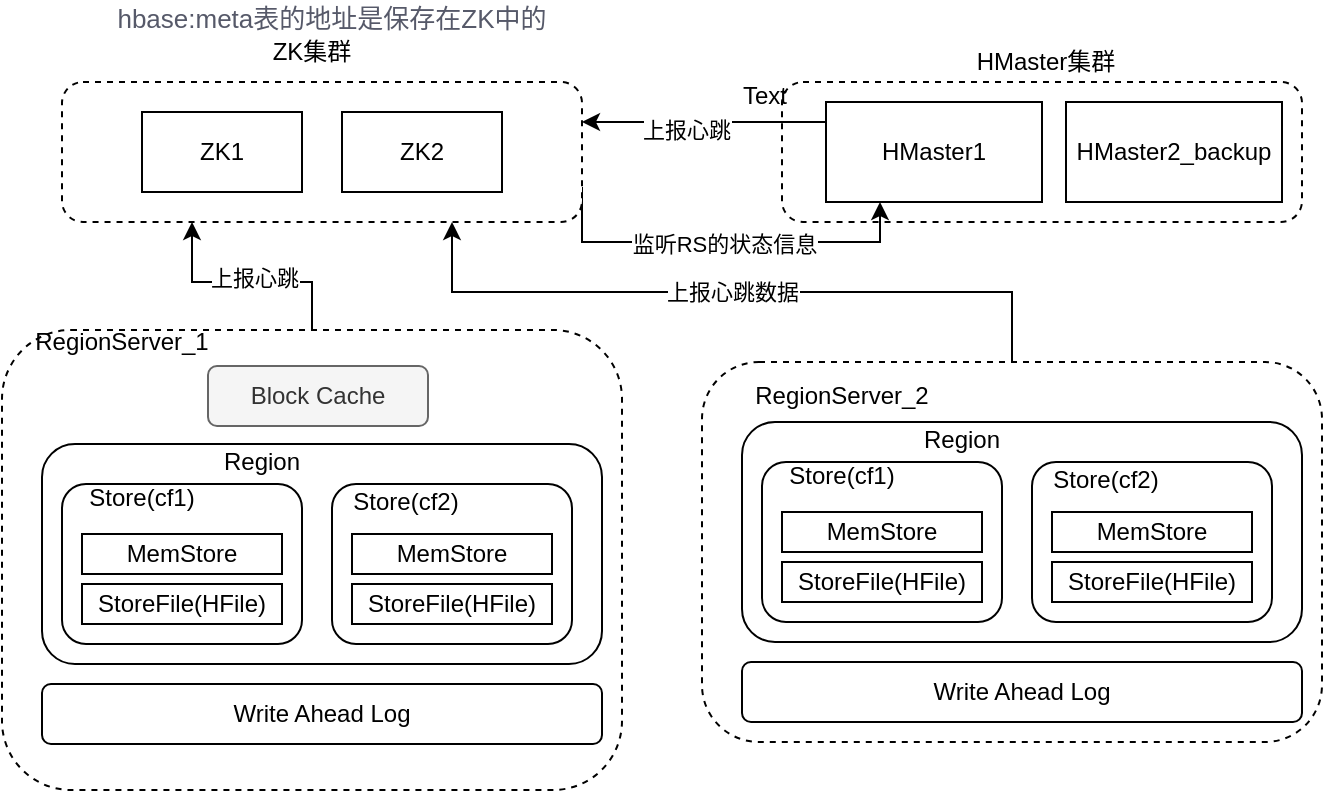 <mxfile version="13.1.1" type="github">
  <diagram id="aulxN4eOuPWsLyGqAV_t" name="Page-1">
    <mxGraphModel dx="946" dy="541" grid="1" gridSize="10" guides="1" tooltips="1" connect="1" arrows="1" fold="1" page="1" pageScale="1" pageWidth="827" pageHeight="1169" math="0" shadow="0">
      <root>
        <mxCell id="0" />
        <mxCell id="1" parent="0" />
        <mxCell id="D-ygo-tocBprTAZBaIi5-5" value="" style="rounded=1;whiteSpace=wrap;html=1;dashed=1;" parent="1" vertex="1">
          <mxGeometry x="470" y="200" width="260" height="70" as="geometry" />
        </mxCell>
        <mxCell id="D-ygo-tocBprTAZBaIi5-77" style="edgeStyle=orthogonalEdgeStyle;rounded=0;orthogonalLoop=1;jettySize=auto;html=1;exitX=1;exitY=0.75;exitDx=0;exitDy=0;entryX=0.25;entryY=1;entryDx=0;entryDy=0;" parent="1" source="D-ygo-tocBprTAZBaIi5-1" target="D-ygo-tocBprTAZBaIi5-3" edge="1">
          <mxGeometry relative="1" as="geometry">
            <Array as="points">
              <mxPoint x="370" y="280" />
              <mxPoint x="519" y="280" />
            </Array>
          </mxGeometry>
        </mxCell>
        <mxCell id="D-ygo-tocBprTAZBaIi5-79" value="监听RS的状态信息" style="edgeLabel;html=1;align=center;verticalAlign=middle;resizable=0;points=[];" parent="D-ygo-tocBprTAZBaIi5-77" vertex="1" connectable="0">
          <mxGeometry x="0.66" relative="1" as="geometry">
            <mxPoint x="-64.5" y="1" as="offset" />
          </mxGeometry>
        </mxCell>
        <mxCell id="D-ygo-tocBprTAZBaIi5-1" value="" style="rounded=1;whiteSpace=wrap;html=1;dashed=1;" parent="1" vertex="1">
          <mxGeometry x="110" y="200" width="260" height="70" as="geometry" />
        </mxCell>
        <mxCell id="r38YEO-rOw_JLl0IIFgY-1" value="ZK1" style="rounded=0;whiteSpace=wrap;html=1;" parent="1" vertex="1">
          <mxGeometry x="150" y="215" width="80" height="40" as="geometry" />
        </mxCell>
        <mxCell id="r38YEO-rOw_JLl0IIFgY-2" value="ZK2" style="rounded=0;whiteSpace=wrap;html=1;" parent="1" vertex="1">
          <mxGeometry x="250" y="215" width="80" height="40" as="geometry" />
        </mxCell>
        <mxCell id="D-ygo-tocBprTAZBaIi5-2" value="ZK集群" style="text;html=1;strokeColor=none;fillColor=none;align=center;verticalAlign=middle;whiteSpace=wrap;rounded=0;dashed=1;" parent="1" vertex="1">
          <mxGeometry x="200" y="175" width="70" height="20" as="geometry" />
        </mxCell>
        <mxCell id="D-ygo-tocBprTAZBaIi5-7" style="edgeStyle=orthogonalEdgeStyle;rounded=0;orthogonalLoop=1;jettySize=auto;html=1;exitX=0;exitY=0.5;exitDx=0;exitDy=0;" parent="1" source="D-ygo-tocBprTAZBaIi5-3" edge="1">
          <mxGeometry relative="1" as="geometry">
            <mxPoint x="370" y="220" as="targetPoint" />
            <Array as="points">
              <mxPoint x="492" y="220" />
              <mxPoint x="370" y="220" />
            </Array>
          </mxGeometry>
        </mxCell>
        <mxCell id="D-ygo-tocBprTAZBaIi5-74" value="上报心跳" style="edgeLabel;html=1;align=center;verticalAlign=middle;resizable=0;points=[];" parent="D-ygo-tocBprTAZBaIi5-7" vertex="1" connectable="0">
          <mxGeometry x="0.246" y="4" relative="1" as="geometry">
            <mxPoint as="offset" />
          </mxGeometry>
        </mxCell>
        <mxCell id="D-ygo-tocBprTAZBaIi5-3" value="HMaster1" style="rounded=0;whiteSpace=wrap;html=1;" parent="1" vertex="1">
          <mxGeometry x="492" y="210" width="108" height="50" as="geometry" />
        </mxCell>
        <mxCell id="D-ygo-tocBprTAZBaIi5-4" value="HMaster2_backup" style="rounded=0;whiteSpace=wrap;html=1;" parent="1" vertex="1">
          <mxGeometry x="612" y="210" width="108" height="50" as="geometry" />
        </mxCell>
        <mxCell id="D-ygo-tocBprTAZBaIi5-6" value="HMaster集群" style="text;html=1;strokeColor=none;fillColor=none;align=center;verticalAlign=middle;whiteSpace=wrap;rounded=0;dashed=1;" parent="1" vertex="1">
          <mxGeometry x="562" y="180" width="80" height="20" as="geometry" />
        </mxCell>
        <mxCell id="D-ygo-tocBprTAZBaIi5-71" style="edgeStyle=orthogonalEdgeStyle;rounded=0;orthogonalLoop=1;jettySize=auto;html=1;exitX=0.5;exitY=0;exitDx=0;exitDy=0;entryX=0.25;entryY=1;entryDx=0;entryDy=0;" parent="1" source="D-ygo-tocBprTAZBaIi5-8" target="D-ygo-tocBprTAZBaIi5-1" edge="1">
          <mxGeometry relative="1" as="geometry">
            <Array as="points">
              <mxPoint x="235" y="300" />
              <mxPoint x="175" y="300" />
            </Array>
          </mxGeometry>
        </mxCell>
        <mxCell id="D-ygo-tocBprTAZBaIi5-73" value="上报心跳" style="edgeLabel;html=1;align=center;verticalAlign=middle;resizable=0;points=[];" parent="D-ygo-tocBprTAZBaIi5-71" vertex="1" connectable="0">
          <mxGeometry x="-0.061" y="-2" relative="1" as="geometry">
            <mxPoint as="offset" />
          </mxGeometry>
        </mxCell>
        <mxCell id="D-ygo-tocBprTAZBaIi5-8" value="" style="rounded=1;whiteSpace=wrap;html=1;dashed=1;" parent="1" vertex="1">
          <mxGeometry x="80" y="324" width="310" height="230" as="geometry" />
        </mxCell>
        <mxCell id="D-ygo-tocBprTAZBaIi5-9" value="" style="rounded=1;whiteSpace=wrap;html=1;" parent="1" vertex="1">
          <mxGeometry x="100" y="381" width="280" height="110" as="geometry" />
        </mxCell>
        <mxCell id="D-ygo-tocBprTAZBaIi5-12" value="Region" style="text;html=1;strokeColor=none;fillColor=none;align=center;verticalAlign=middle;whiteSpace=wrap;rounded=0;" parent="1" vertex="1">
          <mxGeometry x="170" y="380" width="80" height="20" as="geometry" />
        </mxCell>
        <mxCell id="D-ygo-tocBprTAZBaIi5-13" value="RegionServer_1" style="text;html=1;strokeColor=none;fillColor=none;align=center;verticalAlign=middle;whiteSpace=wrap;rounded=0;" parent="1" vertex="1">
          <mxGeometry x="90" y="320" width="100" height="20" as="geometry" />
        </mxCell>
        <mxCell id="D-ygo-tocBprTAZBaIi5-20" value="&lt;span style=&quot;box-sizing: border-box ; color: rgb(86 , 89 , 105) ; background-color: rgb(255 , 255 , 255)&quot;&gt;&lt;font style=&quot;font-size: 13px&quot;&gt;hbase:meta表的地址是保存在ZK中的&lt;/font&gt;&lt;/span&gt;" style="text;html=1;strokeColor=none;fillColor=none;align=center;verticalAlign=middle;whiteSpace=wrap;rounded=0;" parent="1" vertex="1">
          <mxGeometry x="125" y="160" width="240" height="15" as="geometry" />
        </mxCell>
        <mxCell id="D-ygo-tocBprTAZBaIi5-21" value="" style="rounded=1;whiteSpace=wrap;html=1;" parent="1" vertex="1">
          <mxGeometry x="110" y="401" width="120" height="80" as="geometry" />
        </mxCell>
        <mxCell id="D-ygo-tocBprTAZBaIi5-10" value="StoreFile(HFile)" style="rounded=0;whiteSpace=wrap;html=1;" parent="1" vertex="1">
          <mxGeometry x="120" y="451" width="100" height="20" as="geometry" />
        </mxCell>
        <mxCell id="D-ygo-tocBprTAZBaIi5-22" value="" style="rounded=1;whiteSpace=wrap;html=1;" parent="1" vertex="1">
          <mxGeometry x="245" y="401" width="120" height="80" as="geometry" />
        </mxCell>
        <mxCell id="D-ygo-tocBprTAZBaIi5-11" value="HFile" style="rounded=0;whiteSpace=wrap;html=1;" parent="1" vertex="1">
          <mxGeometry x="260" y="451" width="60" height="20" as="geometry" />
        </mxCell>
        <mxCell id="D-ygo-tocBprTAZBaIi5-23" value="Store(cf1)" style="text;html=1;strokeColor=none;fillColor=none;align=center;verticalAlign=middle;whiteSpace=wrap;rounded=0;" parent="1" vertex="1">
          <mxGeometry x="130" y="398" width="40" height="20" as="geometry" />
        </mxCell>
        <mxCell id="D-ygo-tocBprTAZBaIi5-24" value="Store(cf2)" style="text;html=1;strokeColor=none;fillColor=none;align=center;verticalAlign=middle;whiteSpace=wrap;rounded=0;" parent="1" vertex="1">
          <mxGeometry x="262" y="400" width="40" height="20" as="geometry" />
        </mxCell>
        <mxCell id="D-ygo-tocBprTAZBaIi5-25" value="MemStore" style="rounded=1;whiteSpace=wrap;html=1;arcSize=0;" parent="1" vertex="1">
          <mxGeometry x="120" y="426" width="100" height="20" as="geometry" />
        </mxCell>
        <mxCell id="D-ygo-tocBprTAZBaIi5-39" value="StoreFile(HFile)" style="rounded=0;whiteSpace=wrap;html=1;" parent="1" vertex="1">
          <mxGeometry x="255" y="451" width="100" height="20" as="geometry" />
        </mxCell>
        <mxCell id="D-ygo-tocBprTAZBaIi5-40" value="MemStore" style="rounded=1;whiteSpace=wrap;html=1;arcSize=0;" parent="1" vertex="1">
          <mxGeometry x="255" y="426" width="100" height="20" as="geometry" />
        </mxCell>
        <mxCell id="D-ygo-tocBprTAZBaIi5-54" value="Write Ahead Log" style="rounded=1;whiteSpace=wrap;html=1;" parent="1" vertex="1">
          <mxGeometry x="100" y="501" width="280" height="30" as="geometry" />
        </mxCell>
        <mxCell id="D-ygo-tocBprTAZBaIi5-72" value="上报心跳数据" style="edgeStyle=orthogonalEdgeStyle;rounded=0;orthogonalLoop=1;jettySize=auto;html=1;exitX=0.5;exitY=0;exitDx=0;exitDy=0;entryX=0.75;entryY=1;entryDx=0;entryDy=0;" parent="1" source="D-ygo-tocBprTAZBaIi5-57" target="D-ygo-tocBprTAZBaIi5-1" edge="1">
          <mxGeometry relative="1" as="geometry" />
        </mxCell>
        <mxCell id="D-ygo-tocBprTAZBaIi5-57" value="" style="rounded=1;whiteSpace=wrap;html=1;dashed=1;" parent="1" vertex="1">
          <mxGeometry x="430" y="340" width="310" height="190" as="geometry" />
        </mxCell>
        <mxCell id="D-ygo-tocBprTAZBaIi5-58" value="" style="rounded=1;whiteSpace=wrap;html=1;" parent="1" vertex="1">
          <mxGeometry x="450" y="370" width="280" height="110" as="geometry" />
        </mxCell>
        <mxCell id="D-ygo-tocBprTAZBaIi5-59" value="Region" style="text;html=1;strokeColor=none;fillColor=none;align=center;verticalAlign=middle;whiteSpace=wrap;rounded=0;" parent="1" vertex="1">
          <mxGeometry x="520" y="369" width="80" height="20" as="geometry" />
        </mxCell>
        <mxCell id="D-ygo-tocBprTAZBaIi5-60" value="RegionServer_2" style="text;html=1;strokeColor=none;fillColor=none;align=center;verticalAlign=middle;whiteSpace=wrap;rounded=0;" parent="1" vertex="1">
          <mxGeometry x="450" y="347" width="100" height="20" as="geometry" />
        </mxCell>
        <mxCell id="D-ygo-tocBprTAZBaIi5-61" value="" style="rounded=1;whiteSpace=wrap;html=1;" parent="1" vertex="1">
          <mxGeometry x="460" y="390" width="120" height="80" as="geometry" />
        </mxCell>
        <mxCell id="D-ygo-tocBprTAZBaIi5-62" value="StoreFile(HFile)" style="rounded=0;whiteSpace=wrap;html=1;" parent="1" vertex="1">
          <mxGeometry x="470" y="440" width="100" height="20" as="geometry" />
        </mxCell>
        <mxCell id="D-ygo-tocBprTAZBaIi5-63" value="" style="rounded=1;whiteSpace=wrap;html=1;" parent="1" vertex="1">
          <mxGeometry x="595" y="390" width="120" height="80" as="geometry" />
        </mxCell>
        <mxCell id="D-ygo-tocBprTAZBaIi5-64" value="HFile" style="rounded=0;whiteSpace=wrap;html=1;" parent="1" vertex="1">
          <mxGeometry x="610" y="440" width="60" height="20" as="geometry" />
        </mxCell>
        <mxCell id="D-ygo-tocBprTAZBaIi5-65" value="Store(cf1)" style="text;html=1;strokeColor=none;fillColor=none;align=center;verticalAlign=middle;whiteSpace=wrap;rounded=0;" parent="1" vertex="1">
          <mxGeometry x="480" y="387" width="40" height="20" as="geometry" />
        </mxCell>
        <mxCell id="D-ygo-tocBprTAZBaIi5-66" value="Store(cf2)" style="text;html=1;strokeColor=none;fillColor=none;align=center;verticalAlign=middle;whiteSpace=wrap;rounded=0;" parent="1" vertex="1">
          <mxGeometry x="612" y="389" width="40" height="20" as="geometry" />
        </mxCell>
        <mxCell id="D-ygo-tocBprTAZBaIi5-67" value="MemStore" style="rounded=1;whiteSpace=wrap;html=1;arcSize=0;" parent="1" vertex="1">
          <mxGeometry x="470" y="415" width="100" height="20" as="geometry" />
        </mxCell>
        <mxCell id="D-ygo-tocBprTAZBaIi5-68" value="StoreFile(HFile)" style="rounded=0;whiteSpace=wrap;html=1;" parent="1" vertex="1">
          <mxGeometry x="605" y="440" width="100" height="20" as="geometry" />
        </mxCell>
        <mxCell id="D-ygo-tocBprTAZBaIi5-69" value="MemStore" style="rounded=1;whiteSpace=wrap;html=1;arcSize=0;" parent="1" vertex="1">
          <mxGeometry x="605" y="415" width="100" height="20" as="geometry" />
        </mxCell>
        <mxCell id="D-ygo-tocBprTAZBaIi5-70" value="Write Ahead Log" style="rounded=1;whiteSpace=wrap;html=1;" parent="1" vertex="1">
          <mxGeometry x="450" y="490" width="280" height="30" as="geometry" />
        </mxCell>
        <mxCell id="D-ygo-tocBprTAZBaIi5-78" value="Text" style="text;html=1;align=center;verticalAlign=middle;resizable=0;points=[];autosize=1;" parent="1" vertex="1">
          <mxGeometry x="441" y="197" width="40" height="20" as="geometry" />
        </mxCell>
        <mxCell id="UtdwBUO21i7ymR71JKF4-1" value="Block Cache" style="rounded=1;whiteSpace=wrap;html=1;fillColor=#f5f5f5;strokeColor=#666666;fontColor=#333333;" vertex="1" parent="1">
          <mxGeometry x="183" y="342" width="110" height="30" as="geometry" />
        </mxCell>
      </root>
    </mxGraphModel>
  </diagram>
</mxfile>
